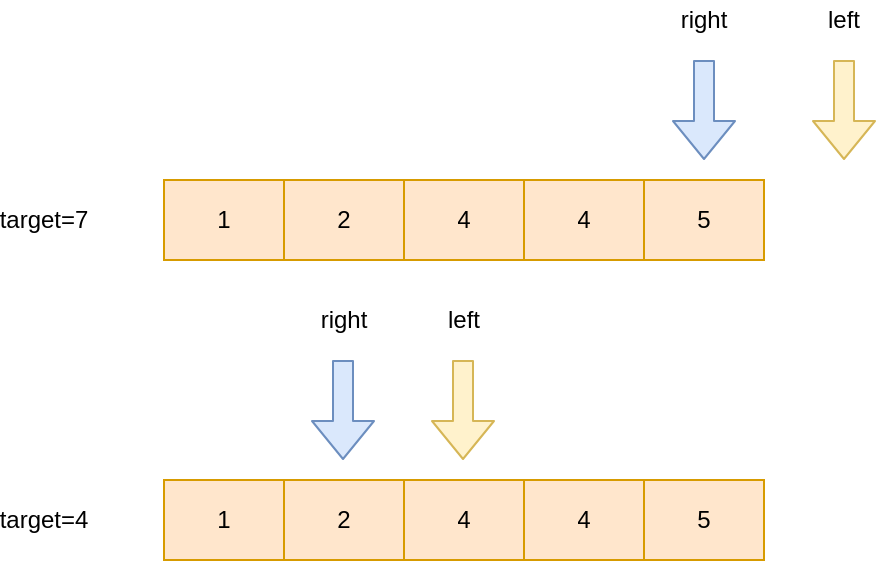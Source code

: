 <mxfile version="14.8.0" type="github">
  <diagram id="JOaiFpF1KdNkIHrDlrc8" name="Page-1">
    <mxGraphModel dx="946" dy="536" grid="1" gridSize="10" guides="1" tooltips="1" connect="1" arrows="1" fold="1" page="1" pageScale="1" pageWidth="827" pageHeight="1169" math="0" shadow="0">
      <root>
        <mxCell id="0" />
        <mxCell id="1" parent="0" />
        <mxCell id="oayELOJNMZtN_f7lfUNW-1" value="" style="shape=table;html=1;whiteSpace=wrap;startSize=0;container=1;collapsible=0;childLayout=tableLayout;fillColor=#ffe6cc;strokeColor=#d79b00;" vertex="1" parent="1">
          <mxGeometry x="250" y="230" width="300" height="40" as="geometry" />
        </mxCell>
        <mxCell id="oayELOJNMZtN_f7lfUNW-2" value="" style="shape=partialRectangle;html=1;whiteSpace=wrap;collapsible=0;dropTarget=0;pointerEvents=0;fillColor=none;top=0;left=0;bottom=0;right=0;points=[[0,0.5],[1,0.5]];portConstraint=eastwest;" vertex="1" parent="oayELOJNMZtN_f7lfUNW-1">
          <mxGeometry width="300" height="40" as="geometry" />
        </mxCell>
        <mxCell id="oayELOJNMZtN_f7lfUNW-3" value="1" style="shape=partialRectangle;html=1;whiteSpace=wrap;connectable=0;fillColor=none;top=0;left=0;bottom=0;right=0;overflow=hidden;" vertex="1" parent="oayELOJNMZtN_f7lfUNW-2">
          <mxGeometry width="60" height="40" as="geometry" />
        </mxCell>
        <mxCell id="oayELOJNMZtN_f7lfUNW-4" value="2" style="shape=partialRectangle;html=1;whiteSpace=wrap;connectable=0;fillColor=none;top=0;left=0;bottom=0;right=0;overflow=hidden;" vertex="1" parent="oayELOJNMZtN_f7lfUNW-2">
          <mxGeometry x="60" width="60" height="40" as="geometry" />
        </mxCell>
        <mxCell id="oayELOJNMZtN_f7lfUNW-5" value="4" style="shape=partialRectangle;html=1;whiteSpace=wrap;connectable=0;fillColor=none;top=0;left=0;bottom=0;right=0;overflow=hidden;" vertex="1" parent="oayELOJNMZtN_f7lfUNW-2">
          <mxGeometry x="120" width="60" height="40" as="geometry" />
        </mxCell>
        <mxCell id="oayELOJNMZtN_f7lfUNW-14" value="4" style="shape=partialRectangle;html=1;whiteSpace=wrap;connectable=0;fillColor=none;top=0;left=0;bottom=0;right=0;overflow=hidden;" vertex="1" parent="oayELOJNMZtN_f7lfUNW-2">
          <mxGeometry x="180" width="60" height="40" as="geometry" />
        </mxCell>
        <mxCell id="oayELOJNMZtN_f7lfUNW-17" value="5" style="shape=partialRectangle;html=1;whiteSpace=wrap;connectable=0;fillColor=none;top=0;left=0;bottom=0;right=0;overflow=hidden;" vertex="1" parent="oayELOJNMZtN_f7lfUNW-2">
          <mxGeometry x="240" width="60" height="40" as="geometry" />
        </mxCell>
        <mxCell id="oayELOJNMZtN_f7lfUNW-20" value="" style="shape=flexArrow;endArrow=classic;html=1;fillColor=#dae8fc;strokeColor=#6c8ebf;" edge="1" parent="1">
          <mxGeometry width="50" height="50" relative="1" as="geometry">
            <mxPoint x="520" y="170" as="sourcePoint" />
            <mxPoint x="520" y="220" as="targetPoint" />
          </mxGeometry>
        </mxCell>
        <mxCell id="oayELOJNMZtN_f7lfUNW-21" value="" style="shape=flexArrow;endArrow=classic;html=1;fillColor=#fff2cc;strokeColor=#d6b656;" edge="1" parent="1">
          <mxGeometry width="50" height="50" relative="1" as="geometry">
            <mxPoint x="590" y="170" as="sourcePoint" />
            <mxPoint x="590" y="220" as="targetPoint" />
          </mxGeometry>
        </mxCell>
        <mxCell id="oayELOJNMZtN_f7lfUNW-22" value="right" style="text;html=1;strokeColor=none;fillColor=none;align=center;verticalAlign=middle;whiteSpace=wrap;rounded=0;" vertex="1" parent="1">
          <mxGeometry x="500" y="140" width="40" height="20" as="geometry" />
        </mxCell>
        <mxCell id="oayELOJNMZtN_f7lfUNW-23" value="left" style="text;html=1;strokeColor=none;fillColor=none;align=center;verticalAlign=middle;whiteSpace=wrap;rounded=0;" vertex="1" parent="1">
          <mxGeometry x="570" y="140" width="40" height="20" as="geometry" />
        </mxCell>
        <mxCell id="oayELOJNMZtN_f7lfUNW-26" value="target=7" style="text;html=1;strokeColor=none;fillColor=none;align=center;verticalAlign=middle;whiteSpace=wrap;rounded=0;" vertex="1" parent="1">
          <mxGeometry x="170" y="240" width="40" height="20" as="geometry" />
        </mxCell>
        <mxCell id="oayELOJNMZtN_f7lfUNW-27" value="" style="shape=table;html=1;whiteSpace=wrap;startSize=0;container=1;collapsible=0;childLayout=tableLayout;fillColor=#ffe6cc;strokeColor=#d79b00;" vertex="1" parent="1">
          <mxGeometry x="250" y="380" width="300" height="40" as="geometry" />
        </mxCell>
        <mxCell id="oayELOJNMZtN_f7lfUNW-28" value="" style="shape=partialRectangle;html=1;whiteSpace=wrap;collapsible=0;dropTarget=0;pointerEvents=0;fillColor=none;top=0;left=0;bottom=0;right=0;points=[[0,0.5],[1,0.5]];portConstraint=eastwest;" vertex="1" parent="oayELOJNMZtN_f7lfUNW-27">
          <mxGeometry width="300" height="40" as="geometry" />
        </mxCell>
        <mxCell id="oayELOJNMZtN_f7lfUNW-29" value="1" style="shape=partialRectangle;html=1;whiteSpace=wrap;connectable=0;fillColor=none;top=0;left=0;bottom=0;right=0;overflow=hidden;" vertex="1" parent="oayELOJNMZtN_f7lfUNW-28">
          <mxGeometry width="60" height="40" as="geometry" />
        </mxCell>
        <mxCell id="oayELOJNMZtN_f7lfUNW-30" value="2" style="shape=partialRectangle;html=1;whiteSpace=wrap;connectable=0;fillColor=none;top=0;left=0;bottom=0;right=0;overflow=hidden;" vertex="1" parent="oayELOJNMZtN_f7lfUNW-28">
          <mxGeometry x="60" width="60" height="40" as="geometry" />
        </mxCell>
        <mxCell id="oayELOJNMZtN_f7lfUNW-31" value="4" style="shape=partialRectangle;html=1;whiteSpace=wrap;connectable=0;fillColor=none;top=0;left=0;bottom=0;right=0;overflow=hidden;" vertex="1" parent="oayELOJNMZtN_f7lfUNW-28">
          <mxGeometry x="120" width="60" height="40" as="geometry" />
        </mxCell>
        <mxCell id="oayELOJNMZtN_f7lfUNW-32" value="4" style="shape=partialRectangle;html=1;whiteSpace=wrap;connectable=0;fillColor=none;top=0;left=0;bottom=0;right=0;overflow=hidden;" vertex="1" parent="oayELOJNMZtN_f7lfUNW-28">
          <mxGeometry x="180" width="60" height="40" as="geometry" />
        </mxCell>
        <mxCell id="oayELOJNMZtN_f7lfUNW-33" value="5" style="shape=partialRectangle;html=1;whiteSpace=wrap;connectable=0;fillColor=none;top=0;left=0;bottom=0;right=0;overflow=hidden;" vertex="1" parent="oayELOJNMZtN_f7lfUNW-28">
          <mxGeometry x="240" width="60" height="40" as="geometry" />
        </mxCell>
        <mxCell id="oayELOJNMZtN_f7lfUNW-34" value="" style="shape=flexArrow;endArrow=classic;html=1;fillColor=#dae8fc;strokeColor=#6c8ebf;" edge="1" parent="1">
          <mxGeometry width="50" height="50" relative="1" as="geometry">
            <mxPoint x="339.5" y="320" as="sourcePoint" />
            <mxPoint x="339.5" y="370" as="targetPoint" />
          </mxGeometry>
        </mxCell>
        <mxCell id="oayELOJNMZtN_f7lfUNW-35" value="" style="shape=flexArrow;endArrow=classic;html=1;fillColor=#fff2cc;strokeColor=#d6b656;" edge="1" parent="1">
          <mxGeometry width="50" height="50" relative="1" as="geometry">
            <mxPoint x="399.5" y="320" as="sourcePoint" />
            <mxPoint x="399.5" y="370" as="targetPoint" />
          </mxGeometry>
        </mxCell>
        <mxCell id="oayELOJNMZtN_f7lfUNW-36" value="right" style="text;html=1;strokeColor=none;fillColor=none;align=center;verticalAlign=middle;whiteSpace=wrap;rounded=0;" vertex="1" parent="1">
          <mxGeometry x="320" y="290" width="40" height="20" as="geometry" />
        </mxCell>
        <mxCell id="oayELOJNMZtN_f7lfUNW-37" value="left" style="text;html=1;strokeColor=none;fillColor=none;align=center;verticalAlign=middle;whiteSpace=wrap;rounded=0;" vertex="1" parent="1">
          <mxGeometry x="380" y="290" width="40" height="20" as="geometry" />
        </mxCell>
        <mxCell id="oayELOJNMZtN_f7lfUNW-38" value="target=4" style="text;html=1;strokeColor=none;fillColor=none;align=center;verticalAlign=middle;whiteSpace=wrap;rounded=0;" vertex="1" parent="1">
          <mxGeometry x="170" y="390" width="40" height="20" as="geometry" />
        </mxCell>
      </root>
    </mxGraphModel>
  </diagram>
</mxfile>
